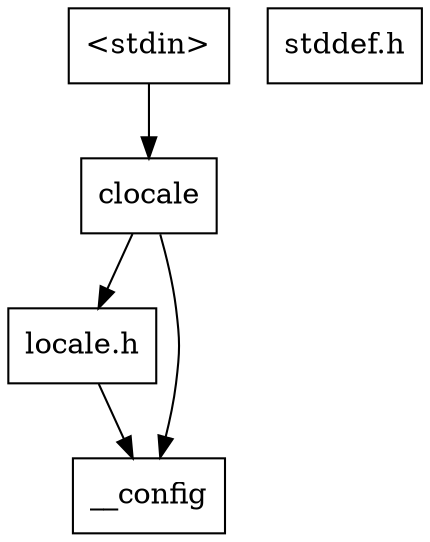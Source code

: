 digraph "dependencies" {
  header_0 [ shape="box", label="\<stdin\>" ];
  header_1 [ shape="box", label="clocale" ];
  header_11 [ shape="box", label="locale.h" ];
  header_13 [ shape="box", label="stddef.h" ];
  header_2 [ shape="box", label="__config" ];
  header_11 -> header_2;
  header_0 -> header_1;
  header_1 -> header_2;
  header_1 -> header_11;
}